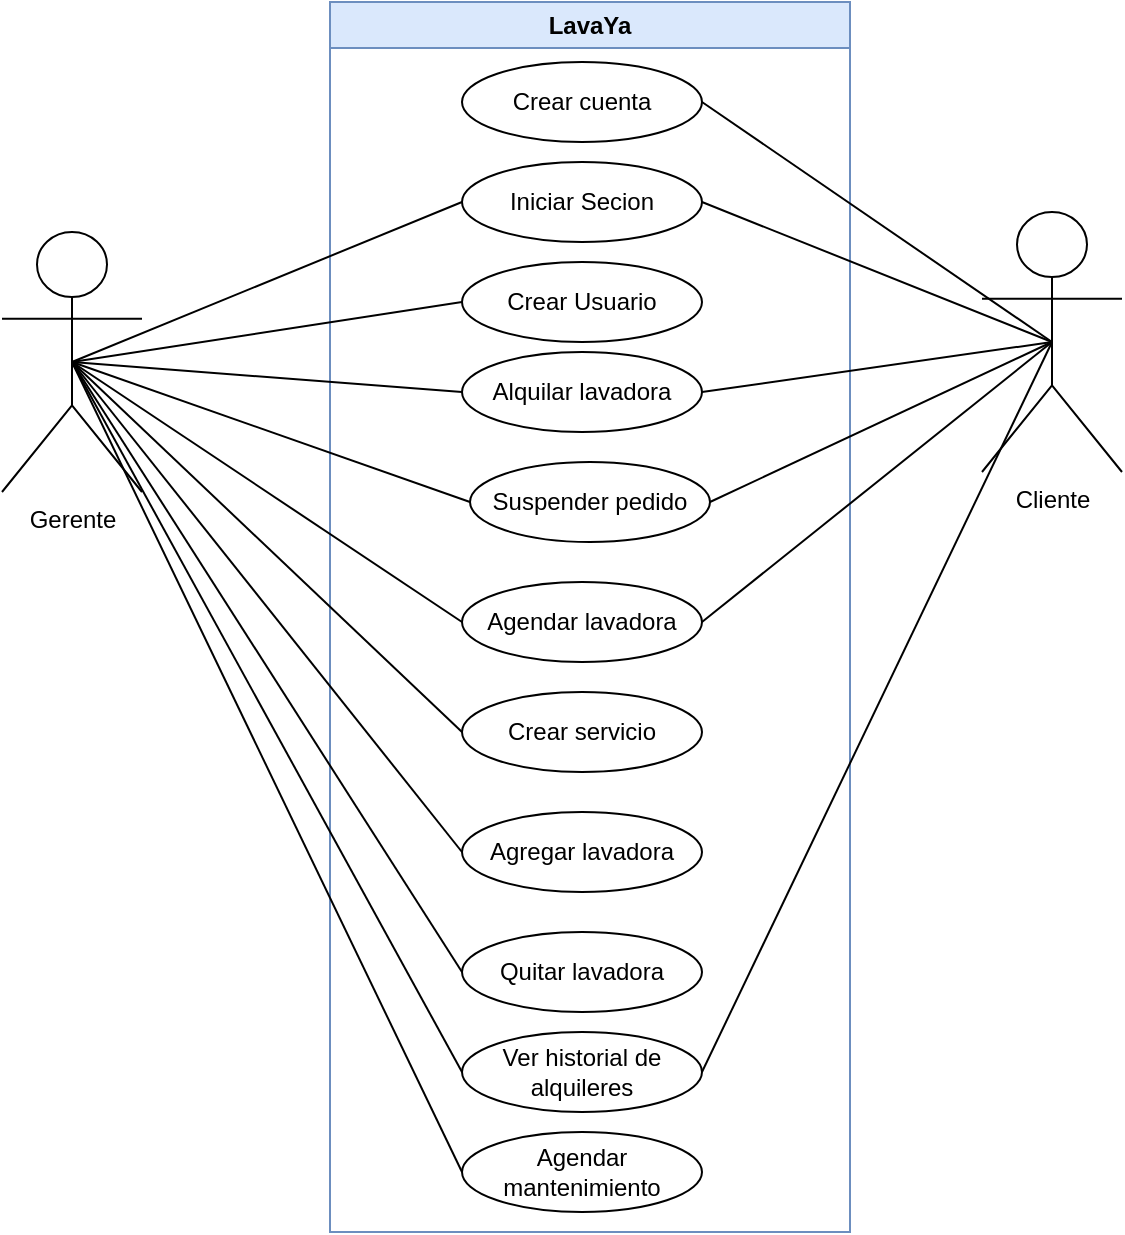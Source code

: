 <mxfile version="24.7.5">
  <diagram name="Página-1" id="GA8wOplPFJMubPqlHFjA">
    <mxGraphModel dx="880" dy="532" grid="1" gridSize="10" guides="1" tooltips="1" connect="1" arrows="1" fold="1" page="1" pageScale="1" pageWidth="827" pageHeight="1169" background="#ffffff" math="0" shadow="0">
      <root>
        <mxCell id="0" />
        <mxCell id="1" parent="0" />
        <mxCell id="3bqalPumVxIQ43W40vRN-2" value="LavaYa" style="swimlane;whiteSpace=wrap;html=1;fillColor=#dae8fc;strokeColor=#6c8ebf;" parent="1" vertex="1">
          <mxGeometry x="284" y="65" width="260" height="615" as="geometry" />
        </mxCell>
        <mxCell id="3bqalPumVxIQ43W40vRN-3" value="Iniciar Secion" style="ellipse;whiteSpace=wrap;html=1;" parent="3bqalPumVxIQ43W40vRN-2" vertex="1">
          <mxGeometry x="66" y="80" width="120" height="40" as="geometry" />
        </mxCell>
        <mxCell id="3bqalPumVxIQ43W40vRN-4" value="Crear cuenta" style="ellipse;whiteSpace=wrap;html=1;" parent="3bqalPumVxIQ43W40vRN-2" vertex="1">
          <mxGeometry x="66" y="30" width="120" height="40" as="geometry" />
        </mxCell>
        <mxCell id="3bqalPumVxIQ43W40vRN-5" value="Crear Usuario" style="ellipse;whiteSpace=wrap;html=1;" parent="3bqalPumVxIQ43W40vRN-2" vertex="1">
          <mxGeometry x="66" y="130" width="120" height="40" as="geometry" />
        </mxCell>
        <mxCell id="3bqalPumVxIQ43W40vRN-7" value="Agendar lavadora" style="ellipse;whiteSpace=wrap;html=1;" parent="3bqalPumVxIQ43W40vRN-2" vertex="1">
          <mxGeometry x="66" y="290" width="120" height="40" as="geometry" />
        </mxCell>
        <mxCell id="3bqalPumVxIQ43W40vRN-8" value="Agregar lavadora" style="ellipse;whiteSpace=wrap;html=1;" parent="3bqalPumVxIQ43W40vRN-2" vertex="1">
          <mxGeometry x="66" y="405" width="120" height="40" as="geometry" />
        </mxCell>
        <mxCell id="3bqalPumVxIQ43W40vRN-11" value="Quitar lavadora" style="ellipse;whiteSpace=wrap;html=1;" parent="3bqalPumVxIQ43W40vRN-2" vertex="1">
          <mxGeometry x="66" y="465" width="120" height="40" as="geometry" />
        </mxCell>
        <mxCell id="3bqalPumVxIQ43W40vRN-12" value="Suspender pedido" style="ellipse;whiteSpace=wrap;html=1;" parent="3bqalPumVxIQ43W40vRN-2" vertex="1">
          <mxGeometry x="70" y="230" width="120" height="40" as="geometry" />
        </mxCell>
        <mxCell id="7VTiu9GEE6NIYCHOYmIZ-1" value="Ver historial de alquileres" style="ellipse;whiteSpace=wrap;html=1;" parent="3bqalPumVxIQ43W40vRN-2" vertex="1">
          <mxGeometry x="66" y="515" width="120" height="40" as="geometry" />
        </mxCell>
        <mxCell id="7VTiu9GEE6NIYCHOYmIZ-4" value="Crear servicio" style="ellipse;whiteSpace=wrap;html=1;" parent="3bqalPumVxIQ43W40vRN-2" vertex="1">
          <mxGeometry x="66" y="345" width="120" height="40" as="geometry" />
        </mxCell>
        <mxCell id="7VTiu9GEE6NIYCHOYmIZ-6" value="Agendar mantenimiento" style="ellipse;whiteSpace=wrap;html=1;" parent="3bqalPumVxIQ43W40vRN-2" vertex="1">
          <mxGeometry x="66" y="565" width="120" height="40" as="geometry" />
        </mxCell>
        <mxCell id="3bqalPumVxIQ43W40vRN-6" value="Alquilar lavadora" style="ellipse;whiteSpace=wrap;html=1;" parent="1" vertex="1">
          <mxGeometry x="350" y="240" width="120" height="40" as="geometry" />
        </mxCell>
        <mxCell id="7VTiu9GEE6NIYCHOYmIZ-2" style="rounded=0;orthogonalLoop=1;jettySize=auto;html=1;exitX=0.5;exitY=0.5;exitDx=0;exitDy=0;exitPerimeter=0;entryX=0;entryY=0.5;entryDx=0;entryDy=0;endArrow=none;endFill=0;" parent="1" source="3bqalPumVxIQ43W40vRN-9" target="7VTiu9GEE6NIYCHOYmIZ-1" edge="1">
          <mxGeometry relative="1" as="geometry" />
        </mxCell>
        <mxCell id="7VTiu9GEE6NIYCHOYmIZ-5" style="rounded=0;orthogonalLoop=1;jettySize=auto;html=1;exitX=0.5;exitY=0.5;exitDx=0;exitDy=0;exitPerimeter=0;entryX=0;entryY=0.5;entryDx=0;entryDy=0;endArrow=none;endFill=0;" parent="1" source="3bqalPumVxIQ43W40vRN-9" target="7VTiu9GEE6NIYCHOYmIZ-4" edge="1">
          <mxGeometry relative="1" as="geometry" />
        </mxCell>
        <mxCell id="7VTiu9GEE6NIYCHOYmIZ-7" style="rounded=0;orthogonalLoop=1;jettySize=auto;html=1;exitX=0.5;exitY=0.5;exitDx=0;exitDy=0;exitPerimeter=0;entryX=0;entryY=0.5;entryDx=0;entryDy=0;endArrow=none;endFill=0;" parent="1" source="3bqalPumVxIQ43W40vRN-9" target="7VTiu9GEE6NIYCHOYmIZ-6" edge="1">
          <mxGeometry relative="1" as="geometry" />
        </mxCell>
        <mxCell id="7VTiu9GEE6NIYCHOYmIZ-8" style="rounded=0;orthogonalLoop=1;jettySize=auto;html=1;exitX=0.5;exitY=0.5;exitDx=0;exitDy=0;exitPerimeter=0;entryX=0;entryY=0.5;entryDx=0;entryDy=0;endArrow=none;endFill=0;" parent="1" source="3bqalPumVxIQ43W40vRN-9" target="3bqalPumVxIQ43W40vRN-6" edge="1">
          <mxGeometry relative="1" as="geometry" />
        </mxCell>
        <mxCell id="7VTiu9GEE6NIYCHOYmIZ-9" style="rounded=0;orthogonalLoop=1;jettySize=auto;html=1;exitX=0.5;exitY=0.5;exitDx=0;exitDy=0;exitPerimeter=0;entryX=0;entryY=0.5;entryDx=0;entryDy=0;endArrow=none;endFill=0;" parent="1" source="3bqalPumVxIQ43W40vRN-9" target="3bqalPumVxIQ43W40vRN-12" edge="1">
          <mxGeometry relative="1" as="geometry" />
        </mxCell>
        <mxCell id="3bqalPumVxIQ43W40vRN-9" value="Gerente" style="shape=umlActor;verticalLabelPosition=bottom;verticalAlign=top;html=1;outlineConnect=0;" parent="1" vertex="1">
          <mxGeometry x="120" y="180" width="70" height="130" as="geometry" />
        </mxCell>
        <mxCell id="3bqalPumVxIQ43W40vRN-10" value="Cliente" style="shape=umlActor;verticalLabelPosition=bottom;verticalAlign=top;html=1;outlineConnect=0;" parent="1" vertex="1">
          <mxGeometry x="610" y="170" width="70" height="130" as="geometry" />
        </mxCell>
        <mxCell id="3bqalPumVxIQ43W40vRN-14" value="" style="endArrow=none;html=1;rounded=0;exitX=0.5;exitY=0.5;exitDx=0;exitDy=0;exitPerimeter=0;entryX=0;entryY=0.5;entryDx=0;entryDy=0;" parent="1" source="3bqalPumVxIQ43W40vRN-9" target="3bqalPumVxIQ43W40vRN-3" edge="1">
          <mxGeometry width="50" height="50" relative="1" as="geometry">
            <mxPoint x="390" y="300" as="sourcePoint" />
            <mxPoint x="440" y="250" as="targetPoint" />
          </mxGeometry>
        </mxCell>
        <mxCell id="3bqalPumVxIQ43W40vRN-15" value="" style="endArrow=none;html=1;rounded=0;exitX=0.5;exitY=0.5;exitDx=0;exitDy=0;exitPerimeter=0;entryX=0;entryY=0.5;entryDx=0;entryDy=0;" parent="1" source="3bqalPumVxIQ43W40vRN-9" target="3bqalPumVxIQ43W40vRN-5" edge="1">
          <mxGeometry width="50" height="50" relative="1" as="geometry">
            <mxPoint x="390" y="300" as="sourcePoint" />
            <mxPoint x="440" y="250" as="targetPoint" />
          </mxGeometry>
        </mxCell>
        <mxCell id="3bqalPumVxIQ43W40vRN-16" value="" style="endArrow=none;html=1;rounded=0;exitX=0.5;exitY=0.5;exitDx=0;exitDy=0;exitPerimeter=0;entryX=0;entryY=0.5;entryDx=0;entryDy=0;" parent="1" source="3bqalPumVxIQ43W40vRN-9" target="3bqalPumVxIQ43W40vRN-7" edge="1">
          <mxGeometry width="50" height="50" relative="1" as="geometry">
            <mxPoint x="390" y="300" as="sourcePoint" />
            <mxPoint x="440" y="250" as="targetPoint" />
          </mxGeometry>
        </mxCell>
        <mxCell id="3bqalPumVxIQ43W40vRN-17" value="" style="endArrow=none;html=1;rounded=0;exitX=0.5;exitY=0.5;exitDx=0;exitDy=0;exitPerimeter=0;entryX=0;entryY=0.5;entryDx=0;entryDy=0;" parent="1" source="3bqalPumVxIQ43W40vRN-9" target="3bqalPumVxIQ43W40vRN-8" edge="1">
          <mxGeometry width="50" height="50" relative="1" as="geometry">
            <mxPoint x="390" y="300" as="sourcePoint" />
            <mxPoint x="440" y="250" as="targetPoint" />
          </mxGeometry>
        </mxCell>
        <mxCell id="3bqalPumVxIQ43W40vRN-18" value="" style="endArrow=none;html=1;rounded=0;exitX=0.5;exitY=0.5;exitDx=0;exitDy=0;exitPerimeter=0;entryX=0;entryY=0.5;entryDx=0;entryDy=0;" parent="1" source="3bqalPumVxIQ43W40vRN-9" target="3bqalPumVxIQ43W40vRN-11" edge="1">
          <mxGeometry width="50" height="50" relative="1" as="geometry">
            <mxPoint x="390" y="300" as="sourcePoint" />
            <mxPoint x="440" y="250" as="targetPoint" />
          </mxGeometry>
        </mxCell>
        <mxCell id="3bqalPumVxIQ43W40vRN-19" value="" style="endArrow=none;html=1;rounded=0;entryX=1;entryY=0.5;entryDx=0;entryDy=0;exitX=0.5;exitY=0.5;exitDx=0;exitDy=0;exitPerimeter=0;" parent="1" source="3bqalPumVxIQ43W40vRN-10" target="3bqalPumVxIQ43W40vRN-4" edge="1">
          <mxGeometry width="50" height="50" relative="1" as="geometry">
            <mxPoint x="390" y="300" as="sourcePoint" />
            <mxPoint x="440" y="250" as="targetPoint" />
          </mxGeometry>
        </mxCell>
        <mxCell id="3bqalPumVxIQ43W40vRN-20" value="" style="endArrow=none;html=1;rounded=0;entryX=0.5;entryY=0.5;entryDx=0;entryDy=0;entryPerimeter=0;exitX=1;exitY=0.5;exitDx=0;exitDy=0;" parent="1" source="3bqalPumVxIQ43W40vRN-3" target="3bqalPumVxIQ43W40vRN-10" edge="1">
          <mxGeometry width="50" height="50" relative="1" as="geometry">
            <mxPoint x="390" y="300" as="sourcePoint" />
            <mxPoint x="440" y="250" as="targetPoint" />
          </mxGeometry>
        </mxCell>
        <mxCell id="3bqalPumVxIQ43W40vRN-21" value="" style="endArrow=none;html=1;rounded=0;entryX=0.5;entryY=0.5;entryDx=0;entryDy=0;entryPerimeter=0;exitX=1;exitY=0.5;exitDx=0;exitDy=0;" parent="1" source="3bqalPumVxIQ43W40vRN-6" target="3bqalPumVxIQ43W40vRN-10" edge="1">
          <mxGeometry width="50" height="50" relative="1" as="geometry">
            <mxPoint x="390" y="300" as="sourcePoint" />
            <mxPoint x="440" y="250" as="targetPoint" />
          </mxGeometry>
        </mxCell>
        <mxCell id="3bqalPumVxIQ43W40vRN-22" value="" style="endArrow=none;html=1;rounded=0;entryX=0.5;entryY=0.5;entryDx=0;entryDy=0;entryPerimeter=0;exitX=1;exitY=0.5;exitDx=0;exitDy=0;" parent="1" source="3bqalPumVxIQ43W40vRN-12" target="3bqalPumVxIQ43W40vRN-10" edge="1">
          <mxGeometry width="50" height="50" relative="1" as="geometry">
            <mxPoint x="390" y="300" as="sourcePoint" />
            <mxPoint x="440" y="250" as="targetPoint" />
          </mxGeometry>
        </mxCell>
        <mxCell id="3bqalPumVxIQ43W40vRN-23" value="" style="endArrow=none;html=1;rounded=0;entryX=0.5;entryY=0.5;entryDx=0;entryDy=0;entryPerimeter=0;exitX=1;exitY=0.5;exitDx=0;exitDy=0;" parent="1" source="3bqalPumVxIQ43W40vRN-7" target="3bqalPumVxIQ43W40vRN-10" edge="1">
          <mxGeometry width="50" height="50" relative="1" as="geometry">
            <mxPoint x="390" y="300" as="sourcePoint" />
            <mxPoint x="440" y="250" as="targetPoint" />
          </mxGeometry>
        </mxCell>
        <mxCell id="7VTiu9GEE6NIYCHOYmIZ-3" value="" style="endArrow=none;html=1;rounded=0;entryX=0.5;entryY=0.5;entryDx=0;entryDy=0;entryPerimeter=0;exitX=1;exitY=0.5;exitDx=0;exitDy=0;" parent="1" source="7VTiu9GEE6NIYCHOYmIZ-1" target="3bqalPumVxIQ43W40vRN-10" edge="1">
          <mxGeometry width="50" height="50" relative="1" as="geometry">
            <mxPoint x="480" y="385" as="sourcePoint" />
            <mxPoint x="655" y="235" as="targetPoint" />
          </mxGeometry>
        </mxCell>
      </root>
    </mxGraphModel>
  </diagram>
</mxfile>
